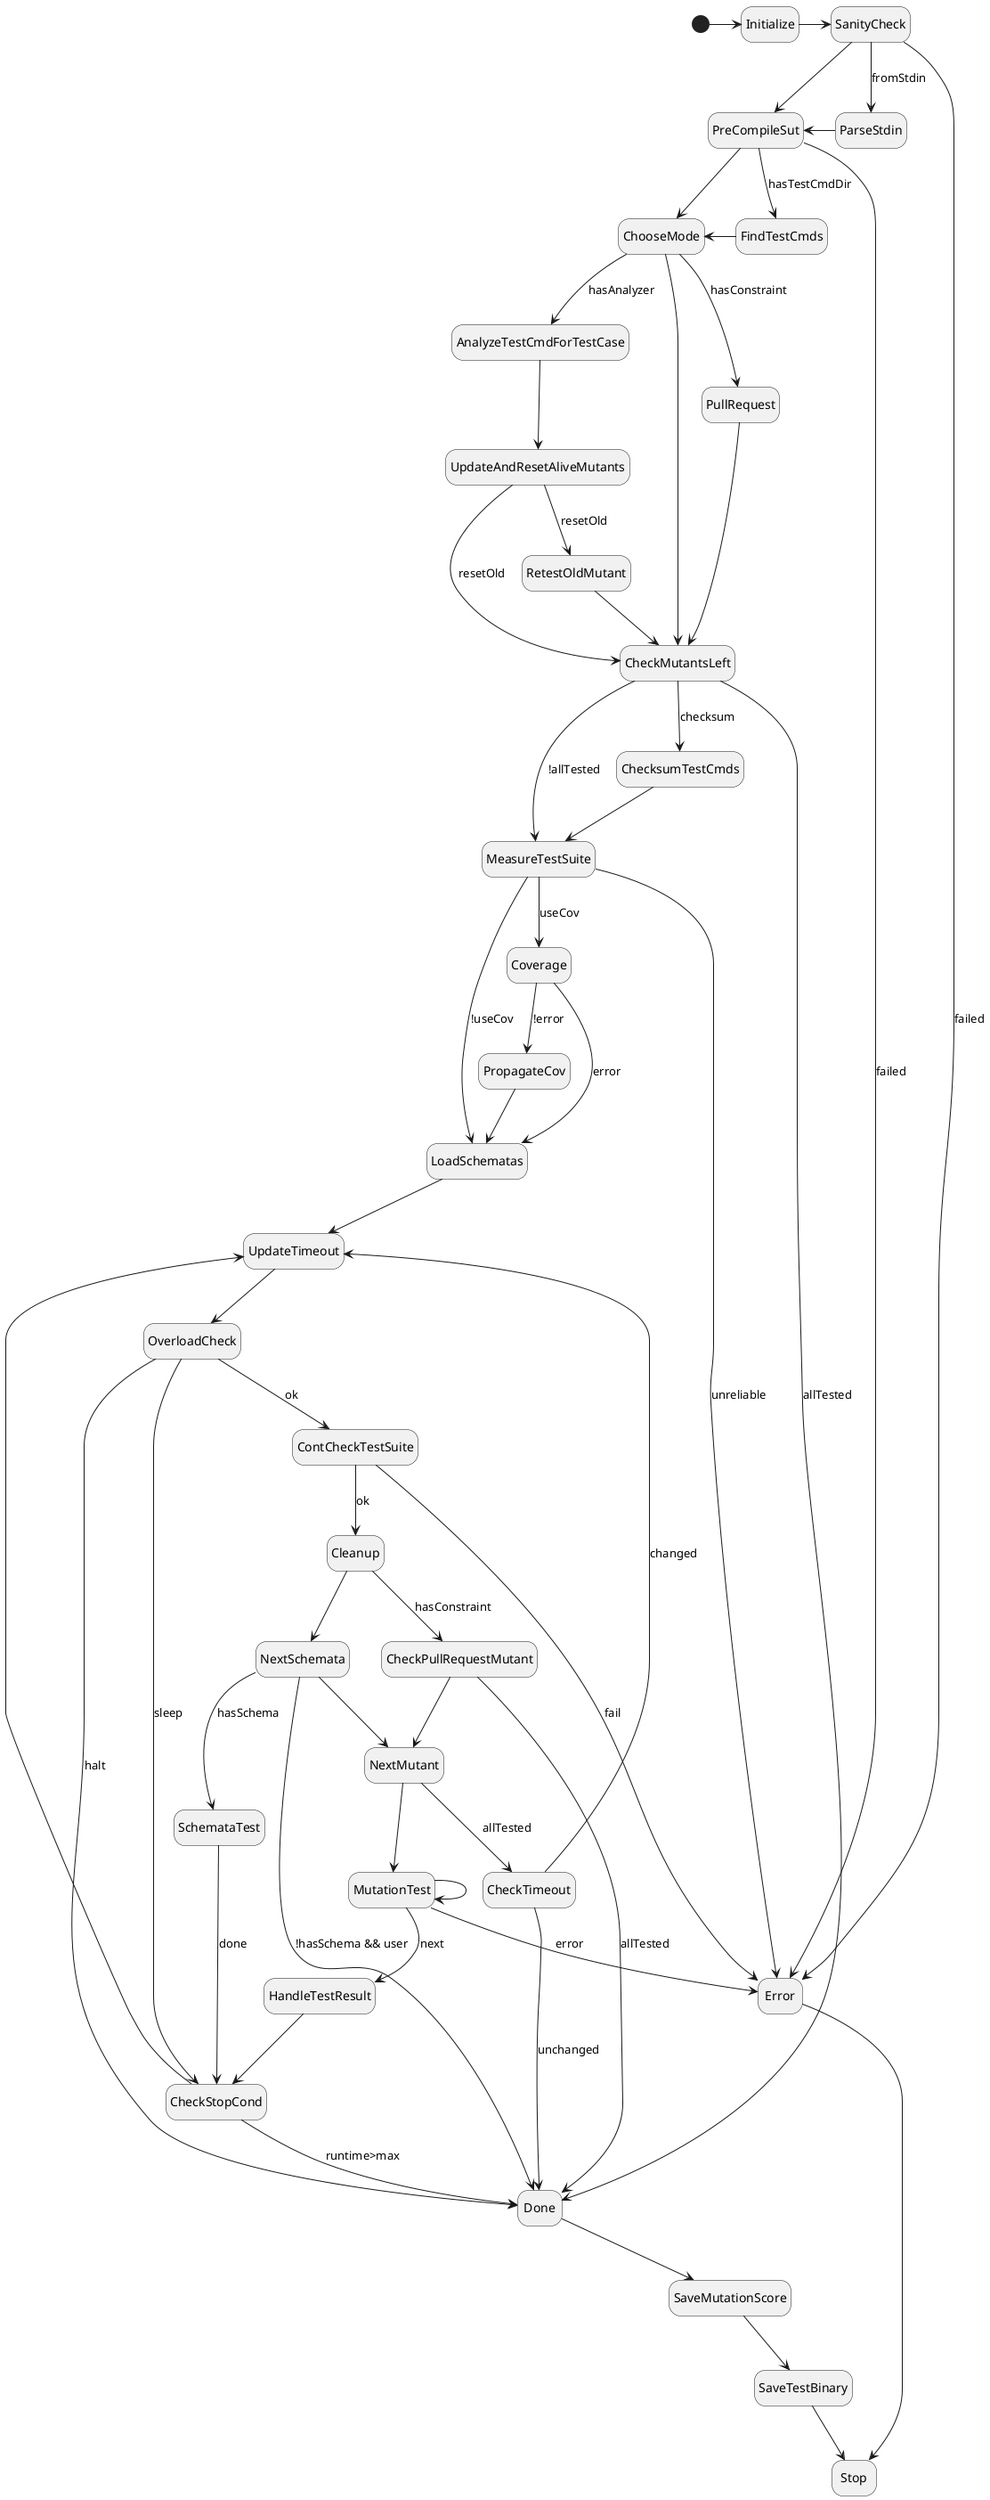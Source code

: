 @startuml
hide empty description

[*] -> Initialize

Initialize -> SanityCheck

SanityCheck --> Error : failed
SanityCheck --> ParseStdin : fromStdin
SanityCheck -> PreCompileSut

ParseStdin -> PreCompileSut

PreCompileSut --> Error : failed
PreCompileSut --> FindTestCmds : hasTestCmdDir
PreCompileSut --> ChooseMode

FindTestCmds -> ChooseMode

ChooseMode --> AnalyzeTestCmdForTestCase : hasAnalyzer
ChooseMode --> PullRequest : hasConstraint
ChooseMode --> CheckMutantsLeft

PullRequest -> CheckMutantsLeft

AnalyzeTestCmdForTestCase --> UpdateAndResetAliveMutants

UpdateAndResetAliveMutants --> RetestOldMutant : resetOld
UpdateAndResetAliveMutants --> CheckMutantsLeft : resetOld
RetestOldMutant --> CheckMutantsLeft

UpdateTimeout --> OverloadCheck

OverloadCheck --> CheckStopCond : sleep
OverloadCheck --> Done : halt
OverloadCheck --> ContCheckTestSuite : ok

ContCheckTestSuite --> Cleanup : ok
ContCheckTestSuite --> Error : fail

Cleanup --> NextSchemata
Cleanup --> CheckPullRequestMutant : hasConstraint

CheckMutantsLeft --> ChecksumTestCmds : checksum
CheckMutantsLeft --> MeasureTestSuite : !allTested
CheckMutantsLeft --> Done : allTested

ChecksumTestCmds --> MeasureTestSuite

MeasureTestSuite --> Error : unreliable
MeasureTestSuite --> Coverage : useCov
MeasureTestSuite --> LoadSchematas : !useCov

Coverage --> PropagateCov : !error
Coverage --> LoadSchematas : error
PropagateCov --> LoadSchematas

LoadSchematas --> UpdateTimeout

CheckStopCond --> UpdateTimeout
CheckStopCond --> Done : runtime>max

CheckPullRequestMutant --> NextMutant
CheckPullRequestMutant --> Done : allTested

NextSchemata --> SchemataTest : hasSchema
NextSchemata --> Done : !hasSchema && user
NextSchemata --> NextMutant
SchemataTest --> CheckStopCond : done

NextMutant --> CheckTimeout : allTested
NextMutant --> MutationTest
MutationTest --> HandleTestResult : next
MutationTest --> Error : error
MutationTest --> MutationTest

HandleTestResult --> CheckStopCond

CheckTimeout --> Done : unchanged
CheckTimeout --> UpdateTimeout : changed

Done --> SaveMutationScore
SaveMutationScore --> SaveTestBinary
SaveTestBinary --> Stop

Error --> Stop
@enduml
